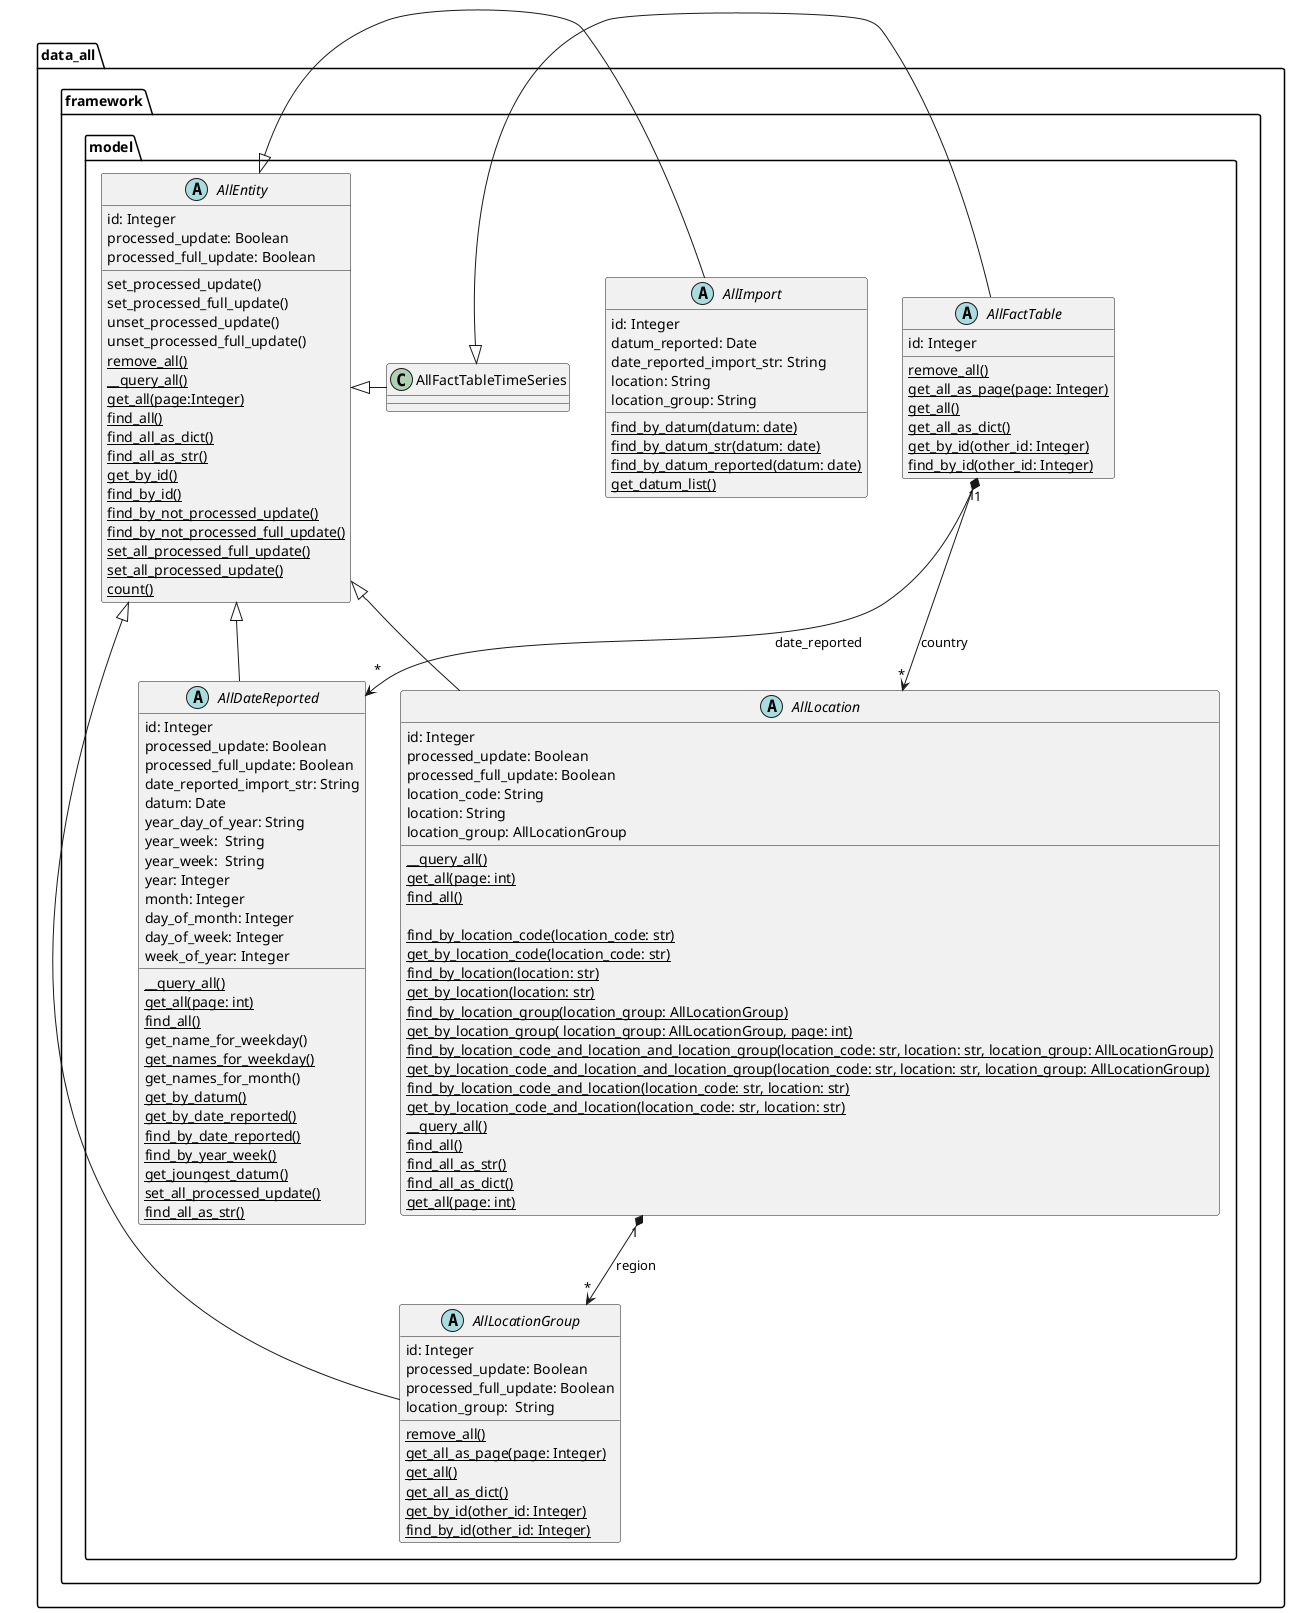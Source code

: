 @startuml
'https://plantuml.com/class-diagram

'abstract class AbstractList
'abstract AbstractCollection
'interface List
'interface Collection

'List <|-- AbstractList
'Collection <|-- AbstractCollection

'Collection <|- List
'AbstractCollection <|- AbstractList
'AbstractList <|-- ArrayList

'class ArrayList {
'Object[] elementData
'size()
'}

'enum TimeUnit {
'DAYS
'HOURS
'MINUTES
'}

package data_all.framework.model {

    abstract class AllEntity {
        id: Integer
        processed_update: Boolean
        processed_full_update: Boolean

        set_processed_update()
        set_processed_full_update()
        unset_processed_update()
        unset_processed_full_update()
        {classifier} remove_all()
        {classifier} __query_all()
        {classifier} get_all(page:Integer)
        {classifier} find_all()
        {classifier} find_all_as_dict()
        {classifier} find_all_as_str()
        {classifier} get_by_id()
        {classifier} find_by_id()
        {classifier} find_by_not_processed_update()
        {classifier} find_by_not_processed_full_update()
        {classifier} set_all_processed_full_update()
        {classifier} set_all_processed_update()
        {classifier} count()
    }
    abstract class AllImport {
        id: Integer
        datum_reported: Date
        date_reported_import_str: String
		location: String
		location_group: String

		{classifier} find_by_datum(datum: date)
		{classifier} find_by_datum_str(datum: date)
		{classifier} find_by_datum_reported(datum: date)
		{classifier} get_datum_list()
	}
    abstract class AllDateReported {
        id: Integer
	    processed_update: Boolean
        processed_full_update: Boolean
	    date_reported_import_str: String
	    datum: Date
        year_day_of_year: String
        year_week:  String
        year_week:  String
	    year: Integer
	    month: Integer
	    day_of_month: Integer
	    day_of_week: Integer
	    week_of_year: Integer

        {classifier} __query_all()
        {classifier} get_all(page: int)
        {classifier} find_all()
		get_name_for_weekday()
		{classifier} get_names_for_weekday()
		get_names_for_month()
		{classifier} get_by_datum()
		{classifier} get_by_date_reported()
		{classifier} find_by_date_reported()
		{classifier} find_by_year_week()
		{classifier} get_joungest_datum()
		{classifier} set_all_processed_update()
		{classifier} find_all_as_str()
    }
    abstract class AllLocation {
        id: Integer
	    processed_update: Boolean
        processed_full_update: Boolean
        location_code: String
	    location: String
	    location_group: AllLocationGroup

        {classifier} __query_all()
        {classifier} get_all(page: int)
        {classifier} find_all()

	    {classifier} find_by_location_code(location_code: str)
	    {classifier} get_by_location_code(location_code: str)
	    {classifier} find_by_location(location: str)
	    {classifier} get_by_location(location: str)
	    {classifier} find_by_location_group(location_group: AllLocationGroup)
	    {classifier} get_by_location_group( location_group: AllLocationGroup, page: int)
	    {classifier} find_by_location_code_and_location_and_location_group(location_code: str, location: str, location_group: AllLocationGroup)
	    {classifier} get_by_location_code_and_location_and_location_group(location_code: str, location: str, location_group: AllLocationGroup)
	    {classifier} find_by_location_code_and_location(location_code: str, location: str)
	    {classifier} get_by_location_code_and_location(location_code: str, location: str)
	    {classifier} __query_all()
	    {classifier} find_all()
	    {classifier} find_all_as_str()
	    {classifier} find_all_as_dict()
	    {classifier} get_all(page: int)
    }
    abstract class AllLocationGroup {
        id: Integer
	    processed_update: Boolean
        processed_full_update: Boolean
	    location_group:  String

	    {classifier} remove_all()
	    {classifier} get_all_as_page(page: Integer)
	    {classifier} get_all()
	    {classifier} get_all_as_dict()
	    {classifier} get_by_id(other_id: Integer)
	    {classifier} find_by_id(other_id: Integer)
    }
    abstract class AllFactTable {
	    id: Integer
	    {classifier} remove_all()
	    {classifier} get_all_as_page(page: Integer)
	    {classifier} get_all()
	    {classifier} get_all_as_dict()
	    {classifier} get_by_id(other_id: Integer)
	    {classifier} find_by_id(other_id: Integer)
    }

    AllEntity <|- AllFactTableTimeSeries
    AllFactTableTimeSeries <|- AllFactTable
    AllEntity <|- AllDateReported
    AllEntity <|- AllImport
    AllEntity <|- AllLocation
    AllEntity <|- AllLocationGroup

    AllLocation "1" *--> "*" AllLocationGroup : region
    AllFactTable "1" *--> "*" AllLocation : country
    AllFactTable "1" *--> "*" AllDateReported : date_reported
}

@enduml
